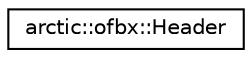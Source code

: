 digraph "Graphical Class Hierarchy"
{
 // LATEX_PDF_SIZE
  edge [fontname="Helvetica",fontsize="10",labelfontname="Helvetica",labelfontsize="10"];
  node [fontname="Helvetica",fontsize="10",shape=record];
  rankdir="LR";
  Node0 [label="arctic::ofbx::Header",height=0.2,width=0.4,color="black", fillcolor="white", style="filled",URL="$structarctic_1_1ofbx_1_1_header.html",tooltip=" "];
}
